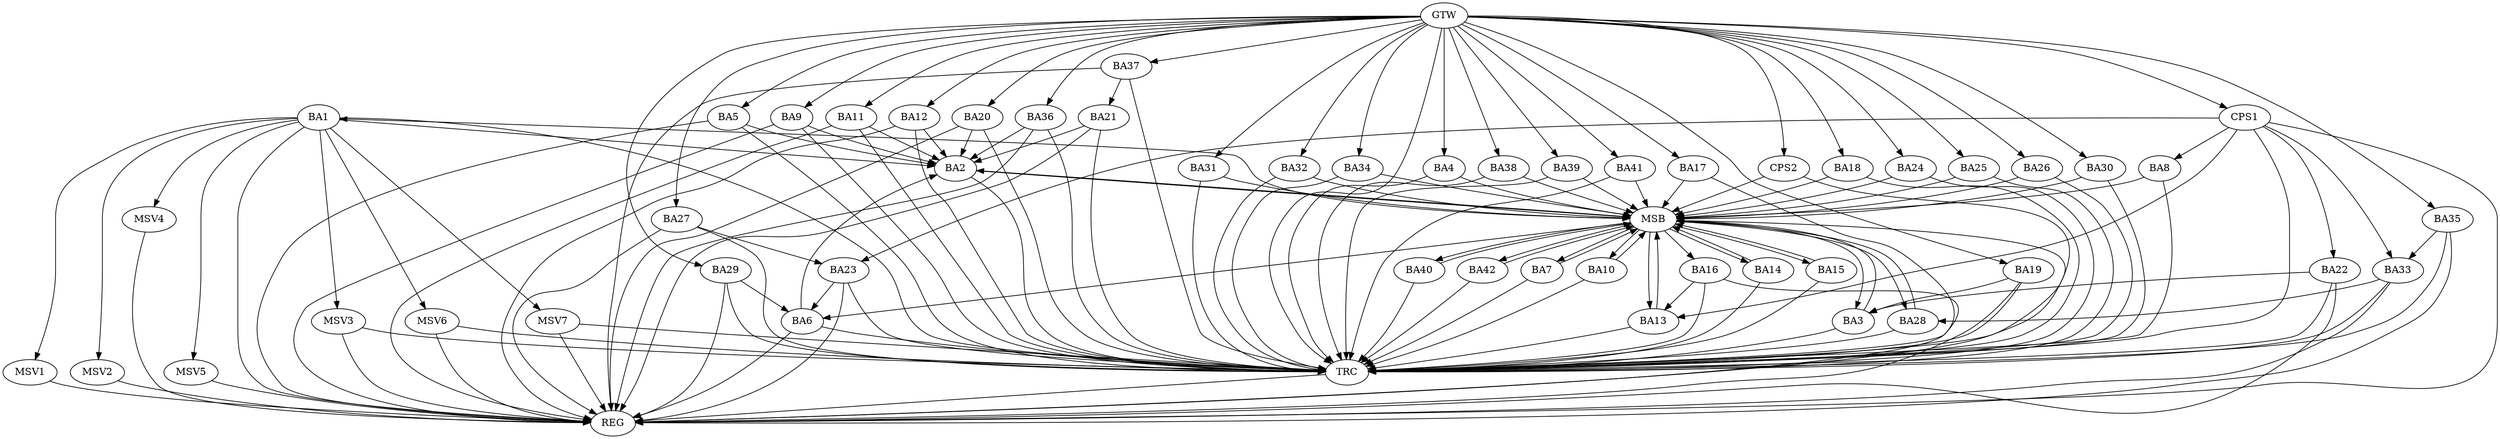 strict digraph G {
  BA1 [ label="BA1" ];
  BA2 [ label="BA2" ];
  BA3 [ label="BA3" ];
  BA4 [ label="BA4" ];
  BA5 [ label="BA5" ];
  BA6 [ label="BA6" ];
  BA7 [ label="BA7" ];
  BA8 [ label="BA8" ];
  BA9 [ label="BA9" ];
  BA10 [ label="BA10" ];
  BA11 [ label="BA11" ];
  BA12 [ label="BA12" ];
  BA13 [ label="BA13" ];
  BA14 [ label="BA14" ];
  BA15 [ label="BA15" ];
  BA16 [ label="BA16" ];
  BA17 [ label="BA17" ];
  BA18 [ label="BA18" ];
  BA19 [ label="BA19" ];
  BA20 [ label="BA20" ];
  BA21 [ label="BA21" ];
  BA22 [ label="BA22" ];
  BA23 [ label="BA23" ];
  BA24 [ label="BA24" ];
  BA25 [ label="BA25" ];
  BA26 [ label="BA26" ];
  BA27 [ label="BA27" ];
  BA28 [ label="BA28" ];
  BA29 [ label="BA29" ];
  BA30 [ label="BA30" ];
  BA31 [ label="BA31" ];
  BA32 [ label="BA32" ];
  BA33 [ label="BA33" ];
  BA34 [ label="BA34" ];
  BA35 [ label="BA35" ];
  BA36 [ label="BA36" ];
  BA37 [ label="BA37" ];
  BA38 [ label="BA38" ];
  BA39 [ label="BA39" ];
  BA40 [ label="BA40" ];
  BA41 [ label="BA41" ];
  BA42 [ label="BA42" ];
  CPS1 [ label="CPS1" ];
  CPS2 [ label="CPS2" ];
  GTW [ label="GTW" ];
  REG [ label="REG" ];
  MSB [ label="MSB" ];
  TRC [ label="TRC" ];
  MSV1 [ label="MSV1" ];
  MSV2 [ label="MSV2" ];
  MSV3 [ label="MSV3" ];
  MSV4 [ label="MSV4" ];
  MSV5 [ label="MSV5" ];
  MSV6 [ label="MSV6" ];
  MSV7 [ label="MSV7" ];
  BA1 -> BA2;
  BA5 -> BA2;
  BA6 -> BA2;
  BA9 -> BA2;
  BA11 -> BA2;
  BA12 -> BA2;
  BA16 -> BA13;
  BA19 -> BA3;
  BA20 -> BA2;
  BA21 -> BA2;
  BA22 -> BA3;
  BA23 -> BA6;
  BA27 -> BA23;
  BA29 -> BA6;
  BA33 -> BA28;
  BA35 -> BA33;
  BA36 -> BA2;
  BA37 -> BA21;
  CPS1 -> BA22;
  CPS1 -> BA23;
  CPS1 -> BA8;
  CPS1 -> BA33;
  CPS1 -> BA13;
  GTW -> BA4;
  GTW -> BA5;
  GTW -> BA9;
  GTW -> BA11;
  GTW -> BA12;
  GTW -> BA17;
  GTW -> BA18;
  GTW -> BA19;
  GTW -> BA20;
  GTW -> BA24;
  GTW -> BA25;
  GTW -> BA26;
  GTW -> BA27;
  GTW -> BA29;
  GTW -> BA30;
  GTW -> BA31;
  GTW -> BA32;
  GTW -> BA34;
  GTW -> BA35;
  GTW -> BA36;
  GTW -> BA37;
  GTW -> BA38;
  GTW -> BA39;
  GTW -> BA41;
  GTW -> CPS1;
  GTW -> CPS2;
  BA1 -> REG;
  BA5 -> REG;
  BA6 -> REG;
  BA9 -> REG;
  BA11 -> REG;
  BA12 -> REG;
  BA16 -> REG;
  BA19 -> REG;
  BA20 -> REG;
  BA21 -> REG;
  BA22 -> REG;
  BA23 -> REG;
  BA27 -> REG;
  BA29 -> REG;
  BA33 -> REG;
  BA35 -> REG;
  BA36 -> REG;
  BA37 -> REG;
  CPS1 -> REG;
  BA2 -> MSB;
  MSB -> BA1;
  MSB -> REG;
  BA3 -> MSB;
  MSB -> BA2;
  BA4 -> MSB;
  BA7 -> MSB;
  MSB -> BA3;
  BA8 -> MSB;
  BA10 -> MSB;
  BA13 -> MSB;
  BA14 -> MSB;
  MSB -> BA6;
  BA15 -> MSB;
  BA17 -> MSB;
  MSB -> BA14;
  BA18 -> MSB;
  BA24 -> MSB;
  MSB -> BA13;
  BA25 -> MSB;
  BA26 -> MSB;
  MSB -> BA16;
  BA28 -> MSB;
  BA30 -> MSB;
  MSB -> BA10;
  BA31 -> MSB;
  BA32 -> MSB;
  BA34 -> MSB;
  MSB -> BA7;
  BA38 -> MSB;
  BA39 -> MSB;
  BA40 -> MSB;
  MSB -> BA15;
  BA41 -> MSB;
  MSB -> BA28;
  BA42 -> MSB;
  CPS2 -> MSB;
  MSB -> BA42;
  MSB -> BA40;
  BA1 -> TRC;
  BA2 -> TRC;
  BA3 -> TRC;
  BA4 -> TRC;
  BA5 -> TRC;
  BA6 -> TRC;
  BA7 -> TRC;
  BA8 -> TRC;
  BA9 -> TRC;
  BA10 -> TRC;
  BA11 -> TRC;
  BA12 -> TRC;
  BA13 -> TRC;
  BA14 -> TRC;
  BA15 -> TRC;
  BA16 -> TRC;
  BA17 -> TRC;
  BA18 -> TRC;
  BA19 -> TRC;
  BA20 -> TRC;
  BA21 -> TRC;
  BA22 -> TRC;
  BA23 -> TRC;
  BA24 -> TRC;
  BA25 -> TRC;
  BA26 -> TRC;
  BA27 -> TRC;
  BA28 -> TRC;
  BA29 -> TRC;
  BA30 -> TRC;
  BA31 -> TRC;
  BA32 -> TRC;
  BA33 -> TRC;
  BA34 -> TRC;
  BA35 -> TRC;
  BA36 -> TRC;
  BA37 -> TRC;
  BA38 -> TRC;
  BA39 -> TRC;
  BA40 -> TRC;
  BA41 -> TRC;
  BA42 -> TRC;
  CPS1 -> TRC;
  CPS2 -> TRC;
  GTW -> TRC;
  TRC -> REG;
  BA1 -> MSV1;
  BA1 -> MSV2;
  BA1 -> MSV3;
  BA1 -> MSV4;
  BA1 -> MSV5;
  BA1 -> MSV6;
  MSV1 -> REG;
  MSV2 -> REG;
  MSV3 -> REG;
  MSV3 -> TRC;
  MSV4 -> REG;
  MSV5 -> REG;
  MSV6 -> REG;
  MSV6 -> TRC;
  BA1 -> MSV7;
  MSV7 -> REG;
  MSV7 -> TRC;
}
